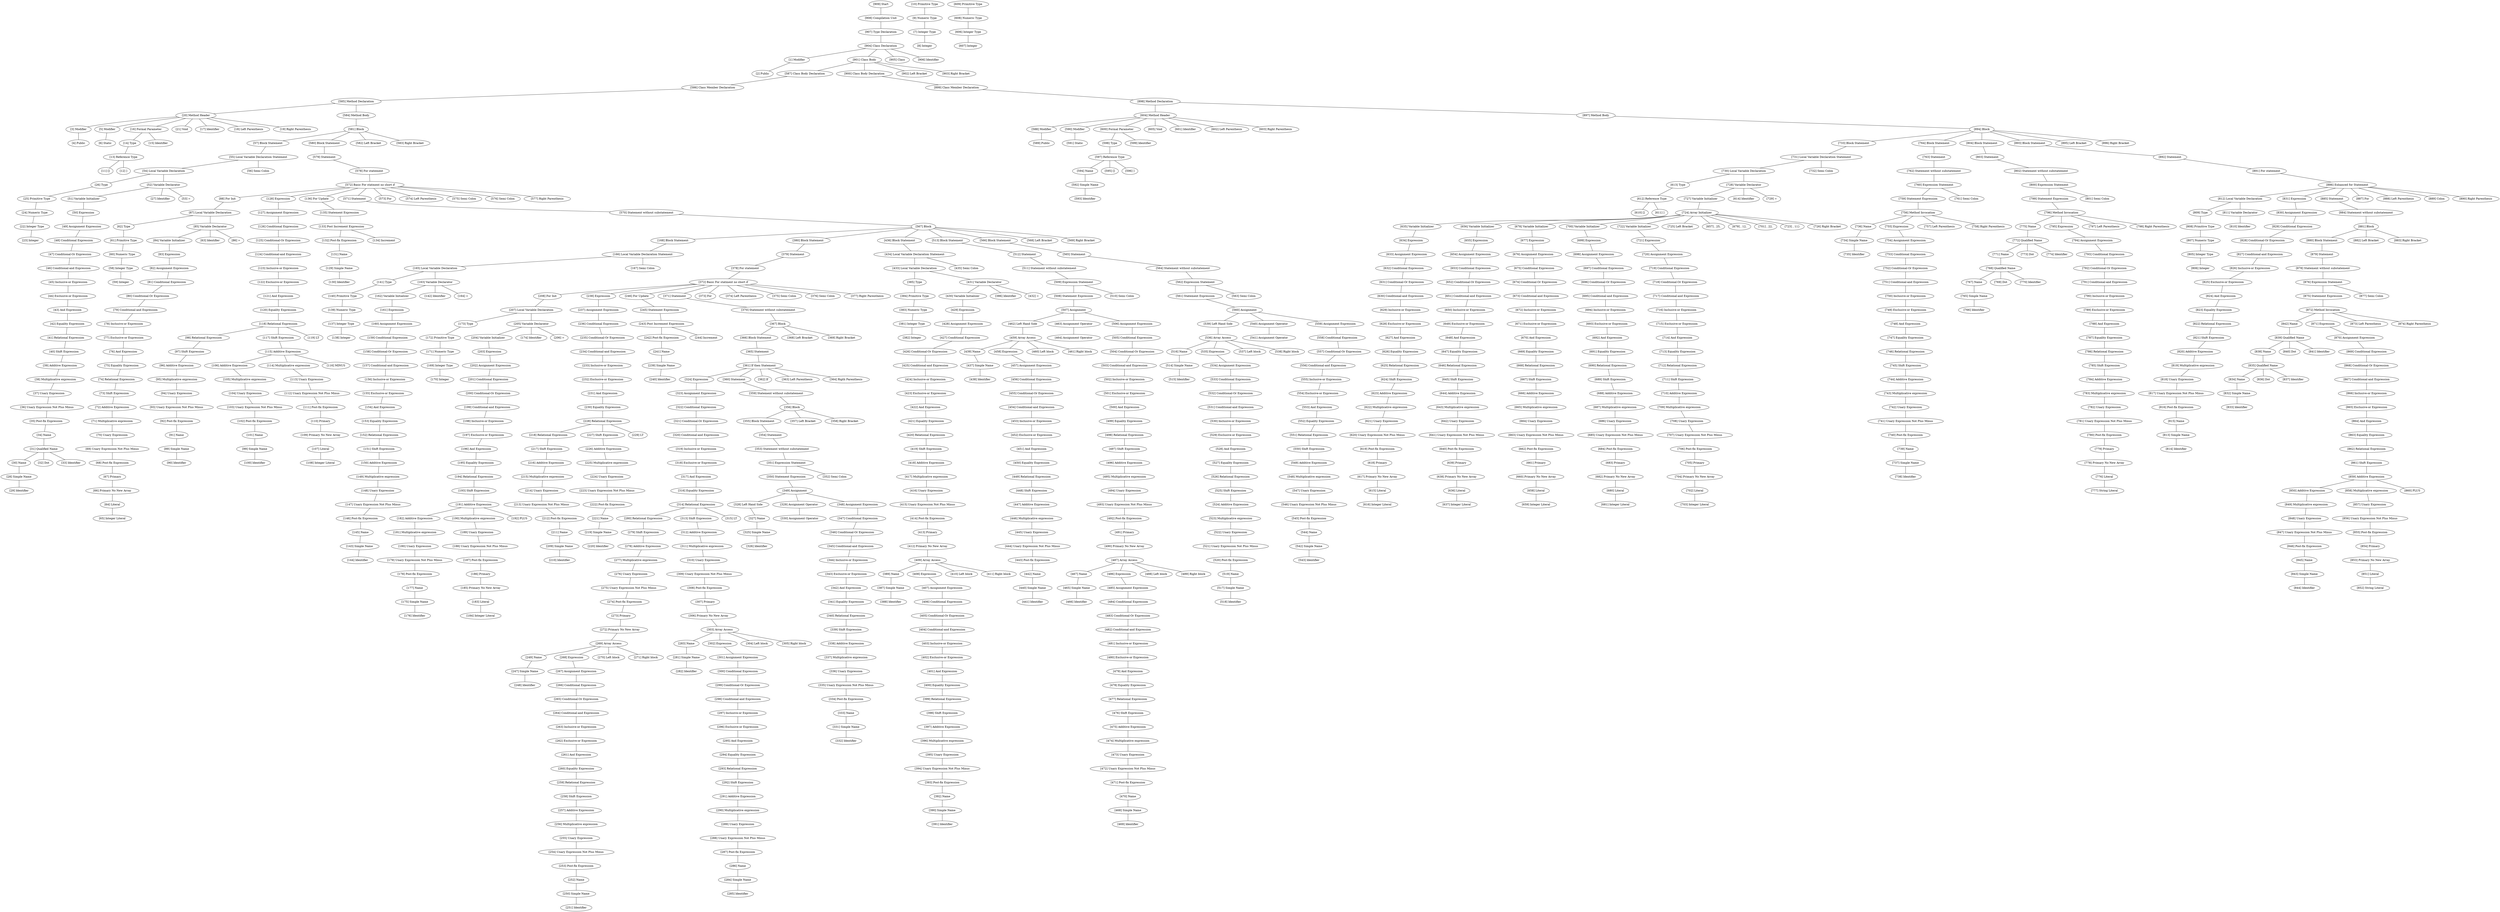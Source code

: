 strict graph{ 
"[1] Modifier"--"[2] Public"
"[3] Modifier"--"[4] Public"
"[5] Modifier"--"[6] Static"
"[7] Integer Type"--"[8] Integer"
"[9] Numeric Type"--"[7] Integer Type"
"[10] Primitive Type"--"[9] Numeric Type"
///...arrayXint...///"[13] Reference Type"--"[10] Primitive Type"
"[13] Reference Type"--"[11] []"
"[13] Reference Type"--"[12] ]"
"[14] Type"--"[13] Reference Type"
"[16] Formal Parameter"--"[14] Type"
"[16] Formal Parameter"--"[15] Identifier"
"[20] Method Header"--"[3] Modifier"
"[20] Method Header"--"[5] Modifier"
"[20] Method Header"--"[21] Void"
"[20] Method Header"--"[17] Identifier"
"[20] Method Header"--"[18] Left Parenthesis"
"[20] Method Header"--"[16] Formal Parameter"
"[20] Method Header"--"[19] Right Parenthesis"
"[22] Integer Type"--"[23] Integer"
"[24] Numeric Type"--"[22] Integer Type"
"[25] Primitive Type"--"[24] Numeric Type"
"[26] Type"--"[25] Primitive Type"
"[28] Simple Name"--"[29] Identifier"
"[30] Name"--"[28] Simple Name"
"[31] Qualified Name"--"[30] Name"
"[31] Qualified Name"--"[32] Dot"
"[31] Qualified Name"--"[33] Identifier"
"[34] Name"--"[31] Qualified Name"
"[35] Post-fix Expression"--"[34] Name"
"[36] Unary Expression Not Plus Minus"--"[35] Post-fix Expression"
"[37] Unary Expression"--"[36] Unary Expression Not Plus Minus"
"[38] Multiplicative expression"--"[37] Unary Expression"
"[39] Additive Expression"--"[38] Multiplicative expression"
"[40] Shift Expression"--"[39] Additive Expression"
"[41] Relational Expression"--"[40] Shift Expression"
"[42] Equality Expression"--"[41] Relational Expression"
"[43] And Expression"--"[42] Equality Expression"
"[44] Exclusive-or Expression"--"[43] And Expression"
"[45] Inclusive-or Expression"--"[44] Exclusive-or Expression"
"[46] Conditional-and Expression"--"[45] Inclusive-or Expression"
"[47] Conditional-Or Expression"--"[46] Conditional-and Expression"
"[48] Conditional Expression"--"[47] Conditional-Or Expression"
"[49] Assignment Expression"--"[48] Conditional Expression"
"[50] Expression"--"[49] Assignment Expression"
"[51] Variable Initializer"--"[50] Expression"
"[52] Variable Declarator"--"[27] Identifier"
"[52] Variable Declarator"--"[53] ="
"[52] Variable Declarator"--"[51] Variable Initializer"
"[54] Local Variable Declaration"--"[26] Type"
"[54] Local Variable Declaration"--"[52] Variable Declarator"
"[55] Local Variable Declaration Statement"--"[54] Local Variable Declaration"
"[55] Local Variable Declaration Statement"--"[56] Semi Colon"
"[57] Block Statement"--"[55] Local Variable Declaration Statement"
"[58] Integer Type"--"[59] Integer"
"[60] Numeric Type"--"[58] Integer Type"
"[61] Primitive Type"--"[60] Numeric Type"
"[62] Type"--"[61] Primitive Type"
"[64] Literal"--"[65] Integer Literal"
"[66] Primary No New Array"--"[64] Literal"
"[67] Primary"--"[66] Primary No New Array"
"[68] Post-fix Expression"--"[67] Primary"
"[69] Unary Expression Not Plus Minus"--"[68] Post-fix Expression"
"[70] Unary Expression"--"[69] Unary Expression Not Plus Minus"
"[71] Multiplicative expression"--"[70] Unary Expression"
"[72] Additive Expression"--"[71] Multiplicative expression"
"[73] Shift Expression"--"[72] Additive Expression"
"[74] Relational Expression"--"[73] Shift Expression"
"[75] Equality Expression"--"[74] Relational Expression"
"[76] And Expression"--"[75] Equality Expression"
"[77] Exclusive-or Expression"--"[76] And Expression"
"[78] Inclusive-or Expression"--"[77] Exclusive-or Expression"
"[79] Conditional-and Expression"--"[78] Inclusive-or Expression"
"[80] Conditional-Or Expression"--"[79] Conditional-and Expression"
"[81] Conditional Expression"--"[80] Conditional-Or Expression"
"[82] Assignment Expression"--"[81] Conditional Expression"
"[83] Expression"--"[82] Assignment Expression"
"[84] Variable Initializer"--"[83] Expression"
"[85] Variable Declarator"--"[63] Identifier"
"[85] Variable Declarator"--"[86] ="
"[85] Variable Declarator"--"[84] Variable Initializer"
"[87] Local Variable Declaration"--"[62] Type"
"[87] Local Variable Declaration"--"[85] Variable Declarator"
"[88] For Init"--"[87] Local Variable Declaration"
"[89] Simple Name"--"[90] Identifier"
"[91] Name"--"[89] Simple Name"
"[92] Post-fix Expression"--"[91] Name"
"[93] Unary Expression Not Plus Minus"--"[92] Post-fix Expression"
"[94] Unary Expression"--"[93] Unary Expression Not Plus Minus"
"[95] Multiplicative expression"--"[94] Unary Expression"
"[96] Additive Expression"--"[95] Multiplicative expression"
"[97] Shift Expression"--"[96] Additive Expression"
"[98] Relational Expression"--"[97] Shift Expression"
"[99] Simple Name"--"[100] Identifier"
"[101] Name"--"[99] Simple Name"
"[102] Post-fix Expression"--"[101] Name"
"[103] Unary Expression Not Plus Minus"--"[102] Post-fix Expression"
"[104] Unary Expression"--"[103] Unary Expression Not Plus Minus"
"[105] Multiplicative expression"--"[104] Unary Expression"
"[106] Additive Expression"--"[105] Multiplicative expression"
"[107] Literal"--"[108] Integer Literal"
"[109] Primary No New Array"--"[107] Literal"
"[110] Primary"--"[109] Primary No New Array"
"[111] Post-fix Expression"--"[110] Primary"
"[112] Unary Expression Not Plus Minus"--"[111] Post-fix Expression"
"[113] Unary Expression"--"[112] Unary Expression Not Plus Minus"
"[114] Multiplicative expression"--"[113] Unary Expression"
"[115] Additive Expression"--"[106] Additive Expression"
"[115] Additive Expression"--"[116] MINUS"
"[115] Additive Expression"--"[114] Multiplicative expression"
"[117] Shift Expression"--"[115] Additive Expression"
"[118] Relational Expression"--"[98] Relational Expression"
"[118] Relational Expression"--"[119] LT"
"[118] Relational Expression"--"[117] Shift Expression"
"[120] Equality Expression"--"[118] Relational Expression"
"[121] And Expression"--"[120] Equality Expression"
"[122] Exclusive-or Expression"--"[121] And Expression"
"[123] Inclusive-or Expression"--"[122] Exclusive-or Expression"
"[124] Conditional-and Expression"--"[123] Inclusive-or Expression"
"[125] Conditional-Or Expression"--"[124] Conditional-and Expression"
"[126] Conditional Expression"--"[125] Conditional-Or Expression"
"[127] Assignment Expression"--"[126] Conditional Expression"
"[128] Expression"--"[127] Assignment Expression"
"[129] Simple Name"--"[130] Identifier"
"[131] Name"--"[129] Simple Name"
"[132] Post-fix Expression"--"[131] Name"
"[133] Post Increment Expression"--"[132] Post-fix Expression"
"[133] Post Increment Expression"--"[134] Increment"
"[135] Statement Expression"--"[133] Post Increment Expression"
"[136] For Update"--"[135] Statement Expression"
"[137] Integer Type"--"[138] Integer"
"[139] Numeric Type"--"[137] Integer Type"
"[140] Primitive Type"--"[139] Numeric Type"
"[141] Type"--"[140] Primitive Type"
"[143] Simple Name"--"[144] Identifier"
"[145] Name"--"[143] Simple Name"
"[146] Post-fix Expression"--"[145] Name"
"[147] Unary Expression Not Plus Minus"--"[146] Post-fix Expression"
"[148] Unary Expression"--"[147] Unary Expression Not Plus Minus"
"[149] Multiplicative expression"--"[148] Unary Expression"
"[150] Additive Expression"--"[149] Multiplicative expression"
"[151] Shift Expression"--"[150] Additive Expression"
"[152] Relational Expression"--"[151] Shift Expression"
"[153] Equality Expression"--"[152] Relational Expression"
"[154] And Expression"--"[153] Equality Expression"
"[155] Exclusive-or Expression"--"[154] And Expression"
"[156] Inclusive-or Expression"--"[155] Exclusive-or Expression"
"[157] Conditional-and Expression"--"[156] Inclusive-or Expression"
"[158] Conditional-Or Expression"--"[157] Conditional-and Expression"
"[159] Conditional Expression"--"[158] Conditional-Or Expression"
"[160] Assignment Expression"--"[159] Conditional Expression"
"[161] Expression"--"[160] Assignment Expression"
"[162] Variable Initializer"--"[161] Expression"
"[163] Variable Declarator"--"[142] Identifier"
"[163] Variable Declarator"--"[164] ="
"[163] Variable Declarator"--"[162] Variable Initializer"
"[165] Local Variable Declaration"--"[141] Type"
"[165] Local Variable Declaration"--"[163] Variable Declarator"
"[166] Local Variable Declaration Statement"--"[165] Local Variable Declaration"
"[166] Local Variable Declaration Statement"--"[167] Semi Colon"
"[168] Block Statement"--"[166] Local Variable Declaration Statement"
"[169] Integer Type"--"[170] Integer"
"[171] Numeric Type"--"[169] Integer Type"
"[172] Primitive Type"--"[171] Numeric Type"
"[173] Type"--"[172] Primitive Type"
"[175] Simple Name"--"[176] Identifier"
"[177] Name"--"[175] Simple Name"
"[178] Post-fix Expression"--"[177] Name"
"[179] Unary Expression Not Plus Minus"--"[178] Post-fix Expression"
"[180] Unary Expression"--"[179] Unary Expression Not Plus Minus"
"[181] Multiplicative expression"--"[180] Unary Expression"
"[182] Additive Expression"--"[181] Multiplicative expression"
"[183] Literal"--"[184] Integer Literal"
"[185] Primary No New Array"--"[183] Literal"
"[186] Primary"--"[185] Primary No New Array"
"[187] Post-fix Expression"--"[186] Primary"
"[188] Unary Expression Not Plus Minus"--"[187] Post-fix Expression"
"[189] Unary Expression"--"[188] Unary Expression Not Plus Minus"
"[190] Multiplicative expression"--"[189] Unary Expression"
"[191] Additive Expression"--"[182] Additive Expression"
"[191] Additive Expression"--"[192] PLUS"
"[191] Additive Expression"--"[190] Multiplicative expression"
"[193] Shift Expression"--"[191] Additive Expression"
"[194] Relational Expression"--"[193] Shift Expression"
"[195] Equality Expression"--"[194] Relational Expression"
"[196] And Expression"--"[195] Equality Expression"
"[197] Exclusive-or Expression"--"[196] And Expression"
"[198] Inclusive-or Expression"--"[197] Exclusive-or Expression"
"[199] Conditional-and Expression"--"[198] Inclusive-or Expression"
"[200] Conditional-Or Expression"--"[199] Conditional-and Expression"
"[201] Conditional Expression"--"[200] Conditional-Or Expression"
"[202] Assignment Expression"--"[201] Conditional Expression"
"[203] Expression"--"[202] Assignment Expression"
"[204] Variable Initializer"--"[203] Expression"
"[205] Variable Declarator"--"[174] Identifier"
"[205] Variable Declarator"--"[206] ="
"[205] Variable Declarator"--"[204] Variable Initializer"
"[207] Local Variable Declaration"--"[173] Type"
"[207] Local Variable Declaration"--"[205] Variable Declarator"
"[208] For Init"--"[207] Local Variable Declaration"
"[209] Simple Name"--"[210] Identifier"
"[211] Name"--"[209] Simple Name"
"[212] Post-fix Expression"--"[211] Name"
"[213] Unary Expression Not Plus Minus"--"[212] Post-fix Expression"
"[214] Unary Expression"--"[213] Unary Expression Not Plus Minus"
"[215] Multiplicative expression"--"[214] Unary Expression"
"[216] Additive Expression"--"[215] Multiplicative expression"
"[217] Shift Expression"--"[216] Additive Expression"
"[218] Relational Expression"--"[217] Shift Expression"
"[219] Simple Name"--"[220] Identifier"
"[221] Name"--"[219] Simple Name"
"[222] Post-fix Expression"--"[221] Name"
"[223] Unary Expression Not Plus Minus"--"[222] Post-fix Expression"
"[224] Unary Expression"--"[223] Unary Expression Not Plus Minus"
"[225] Multiplicative expression"--"[224] Unary Expression"
"[226] Additive Expression"--"[225] Multiplicative expression"
"[227] Shift Expression"--"[226] Additive Expression"
"[228] Relational Expression"--"[218] Relational Expression"
"[228] Relational Expression"--"[229] LT"
"[228] Relational Expression"--"[227] Shift Expression"
"[230] Equality Expression"--"[228] Relational Expression"
"[231] And Expression"--"[230] Equality Expression"
"[232] Exclusive-or Expression"--"[231] And Expression"
"[233] Inclusive-or Expression"--"[232] Exclusive-or Expression"
"[234] Conditional-and Expression"--"[233] Inclusive-or Expression"
"[235] Conditional-Or Expression"--"[234] Conditional-and Expression"
"[236] Conditional Expression"--"[235] Conditional-Or Expression"
"[237] Assignment Expression"--"[236] Conditional Expression"
"[238] Expression"--"[237] Assignment Expression"
"[239] Simple Name"--"[240] Identifier"
"[241] Name"--"[239] Simple Name"
"[242] Post-fix Expression"--"[241] Name"
"[243] Post Increment Expression"--"[242] Post-fix Expression"
"[243] Post Increment Expression"--"[244] Increment"
"[245] Statement Expression"--"[243] Post Increment Expression"
"[246] For Update"--"[245] Statement Expression"
"[247] Simple Name"--"[248] Identifier"
"[249] Name"--"[247] Simple Name"
"[250] Simple Name"--"[251] Identifier"
"[252] Name"--"[250] Simple Name"
"[253] Post-fix Expression"--"[252] Name"
"[254] Unary Expression Not Plus Minus"--"[253] Post-fix Expression"
"[255] Unary Expression"--"[254] Unary Expression Not Plus Minus"
"[256] Multiplicative expression"--"[255] Unary Expression"
"[257] Additive Expression"--"[256] Multiplicative expression"
"[258] Shift Expression"--"[257] Additive Expression"
"[259] Relational Expression"--"[258] Shift Expression"
"[260] Equality Expression"--"[259] Relational Expression"
"[261] And Expression"--"[260] Equality Expression"
"[262] Exclusive-or Expression"--"[261] And Expression"
"[263] Inclusive-or Expression"--"[262] Exclusive-or Expression"
"[264] Conditional-and Expression"--"[263] Inclusive-or Expression"
"[265] Conditional-Or Expression"--"[264] Conditional-and Expression"
"[266] Conditional Expression"--"[265] Conditional-Or Expression"
"[267] Assignment Expression"--"[266] Conditional Expression"
"[268] Expression"--"[267] Assignment Expression"
"[269] Array Access"--"[249] Name"
"[269] Array Access"--"[270] Left block"
"[269] Array Access"--"[268] Expression"
"[269] Array Access"--"[271] Right block"
"[272] Primary No New Array"--"[269] Array Access"
"[273] Primary"--"[272] Primary No New Array"
"[274] Post-fix Expression"--"[273] Primary"
"[275] Unary Expression Not Plus Minus"--"[274] Post-fix Expression"
"[276] Unary Expression"--"[275] Unary Expression Not Plus Minus"
"[277] Multiplicative expression"--"[276] Unary Expression"
"[278] Additive Expression"--"[277] Multiplicative expression"
"[279] Shift Expression"--"[278] Additive Expression"
"[280] Relational Expression"--"[279] Shift Expression"
"[281] Simple Name"--"[282] Identifier"
"[283] Name"--"[281] Simple Name"
"[284] Simple Name"--"[285] Identifier"
"[286] Name"--"[284] Simple Name"
"[287] Post-fix Expression"--"[286] Name"
"[288] Unary Expression Not Plus Minus"--"[287] Post-fix Expression"
"[289] Unary Expression"--"[288] Unary Expression Not Plus Minus"
"[290] Multiplicative expression"--"[289] Unary Expression"
"[291] Additive Expression"--"[290] Multiplicative expression"
"[292] Shift Expression"--"[291] Additive Expression"
"[293] Relational Expression"--"[292] Shift Expression"
"[294] Equality Expression"--"[293] Relational Expression"
"[295] And Expression"--"[294] Equality Expression"
"[296] Exclusive-or Expression"--"[295] And Expression"
"[297] Inclusive-or Expression"--"[296] Exclusive-or Expression"
"[298] Conditional-and Expression"--"[297] Inclusive-or Expression"
"[299] Conditional-Or Expression"--"[298] Conditional-and Expression"
"[300] Conditional Expression"--"[299] Conditional-Or Expression"
"[301] Assignment Expression"--"[300] Conditional Expression"
"[302] Expression"--"[301] Assignment Expression"
"[303] Array Access"--"[283] Name"
"[303] Array Access"--"[304] Left block"
"[303] Array Access"--"[302] Expression"
"[303] Array Access"--"[305] Right block"
"[306] Primary No New Array"--"[303] Array Access"
"[307] Primary"--"[306] Primary No New Array"
"[308] Post-fix Expression"--"[307] Primary"
"[309] Unary Expression Not Plus Minus"--"[308] Post-fix Expression"
"[310] Unary Expression"--"[309] Unary Expression Not Plus Minus"
"[311] Multiplicative expression"--"[310] Unary Expression"
"[312] Additive Expression"--"[311] Multiplicative expression"
"[313] Shift Expression"--"[312] Additive Expression"
"[314] Relational Expression"--"[280] Relational Expression"
"[314] Relational Expression"--"[315] LT"
"[314] Relational Expression"--"[313] Shift Expression"
"[316] Equality Expression"--"[314] Relational Expression"
"[317] And Expression"--"[316] Equality Expression"
"[318] Exclusive-or Expression"--"[317] And Expression"
"[319] Inclusive-or Expression"--"[318] Exclusive-or Expression"
"[320] Conditional-and Expression"--"[319] Inclusive-or Expression"
"[321] Conditional-Or Expression"--"[320] Conditional-and Expression"
"[322] Conditional Expression"--"[321] Conditional-Or Expression"
"[323] Assignment Expression"--"[322] Conditional Expression"
"[324] Expression"--"[323] Assignment Expression"
"[325] Simple Name"--"[326] Identifier"
"[327] Name"--"[325] Simple Name"
"[328] Left Hand Side"--"[327] Name"
"[329] Assignment Operator"--"[330] Assignment Operator"
"[331] Simple Name"--"[332] Identifier"
"[333] Name"--"[331] Simple Name"
"[334] Post-fix Expression"--"[333] Name"
"[335] Unary Expression Not Plus Minus"--"[334] Post-fix Expression"
"[336] Unary Expression"--"[335] Unary Expression Not Plus Minus"
"[337] Multiplicative expression"--"[336] Unary Expression"
"[338] Additive Expression"--"[337] Multiplicative expression"
"[339] Shift Expression"--"[338] Additive Expression"
"[340] Relational Expression"--"[339] Shift Expression"
"[341] Equality Expression"--"[340] Relational Expression"
"[342] And Expression"--"[341] Equality Expression"
"[343] Exclusive-or Expression"--"[342] And Expression"
"[344] Inclusive-or Expression"--"[343] Exclusive-or Expression"
"[345] Conditional-and Expression"--"[344] Inclusive-or Expression"
"[346] Conditional-Or Expression"--"[345] Conditional-and Expression"
"[347] Conditional Expression"--"[346] Conditional-Or Expression"
"[348] Assignment Expression"--"[347] Conditional Expression"
"[349] Assignment"--"[328] Left Hand Side"
"[349] Assignment"--"[329] Assignment Operator"
"[349] Assignment"--"[348] Assignment Expression"
"[350] Statement Expression"--"[349] Assignment"
"[351] Expression Statement"--"[350] Statement Expression"
"[351] Expression Statement"--"[352] Semi Colon"
"[353] Statement without substatement"--"[351] Expression Statement"
"[354] Statement"--"[353] Statement without substatement"
"[355] Block Statement"--"[354] Statement"
"[356] Block"--"[357] Left Bracket"
"[356] Block"--"[355] Block Statement"
"[356] Block"--"[358] Right Bracket"
"[359] Statement without substatement"--"[356] Block"
"[360] Statement"--"[359] Statement without substatement"
"[361] If then Statement"--"[362] If"
"[361] If then Statement"--"[363] Left Parenthesis"
"[361] If then Statement"--"[324] Expression"
"[361] If then Statement"--"[364] Rigth Parenthesis"
"[361] If then Statement"--"[360] Statement"
"[365] Statement"--"[361] If then Statement"
"[366] Block Statement"--"[365] Statement"
"[367] Block"--"[368] Left Bracket"
"[367] Block"--"[366] Block Statement"
"[367] Block"--"[369] Right Bracket"
"[370] Statement without substatement"--"[367] Block"
"[371] Statement"--"[370] Statement without substatement"
"[372] Basic For statment no short if"--"[373] For"
"[372] Basic For statment no short if"--"[374] Left Parenthesis"
"[372] Basic For statment no short if"--"[208] For Init"
"[372] Basic For statment no short if"--"[375] Semi Colon"
"[372] Basic For statment no short if"--"[238] Expression"
"[372] Basic For statment no short if"--"[376] Semi Colon"
"[372] Basic For statment no short if"--"[246] For Update"
"[372] Basic For statment no short if"--"[377] Right Parenthesis"
"[372] Basic For statment no short if"--"[371] Statement"
"[378] For statement"--"[372] Basic For statment no short if"
"[379] Statement"--"[378] For statement"
"[380] Block Statement"--"[379] Statement"
"[381] Integer Type"--"[382] Integer"
"[383] Numeric Type"--"[381] Integer Type"
"[384] Primitive Type"--"[383] Numeric Type"
"[385] Type"--"[384] Primitive Type"
"[387] Simple Name"--"[388] Identifier"
"[389] Name"--"[387] Simple Name"
"[390] Simple Name"--"[391] Identifier"
"[392] Name"--"[390] Simple Name"
"[393] Post-fix Expression"--"[392] Name"
"[394] Unary Expression Not Plus Minus"--"[393] Post-fix Expression"
"[395] Unary Expression"--"[394] Unary Expression Not Plus Minus"
"[396] Multiplicative expression"--"[395] Unary Expression"
"[397] Additive Expression"--"[396] Multiplicative expression"
"[398] Shift Expression"--"[397] Additive Expression"
"[399] Relational Expression"--"[398] Shift Expression"
"[400] Equality Expression"--"[399] Relational Expression"
"[401] And Expression"--"[400] Equality Expression"
"[402] Exclusive-or Expression"--"[401] And Expression"
"[403] Inclusive-or Expression"--"[402] Exclusive-or Expression"
"[404] Conditional-and Expression"--"[403] Inclusive-or Expression"
"[405] Conditional-Or Expression"--"[404] Conditional-and Expression"
"[406] Conditional Expression"--"[405] Conditional-Or Expression"
"[407] Assignment Expression"--"[406] Conditional Expression"
"[408] Expression"--"[407] Assignment Expression"
"[409] Array Access"--"[389] Name"
"[409] Array Access"--"[410] Left block"
"[409] Array Access"--"[408] Expression"
"[409] Array Access"--"[411] Right block"
"[412] Primary No New Array"--"[409] Array Access"
"[413] Primary"--"[412] Primary No New Array"
"[414] Post-fix Expression"--"[413] Primary"
"[415] Unary Expression Not Plus Minus"--"[414] Post-fix Expression"
"[416] Unary Expression"--"[415] Unary Expression Not Plus Minus"
"[417] Multiplicative expression"--"[416] Unary Expression"
"[418] Additive Expression"--"[417] Multiplicative expression"
"[419] Shift Expression"--"[418] Additive Expression"
"[420] Relational Expression"--"[419] Shift Expression"
"[421] Equality Expression"--"[420] Relational Expression"
"[422] And Expression"--"[421] Equality Expression"
"[423] Exclusive-or Expression"--"[422] And Expression"
"[424] Inclusive-or Expression"--"[423] Exclusive-or Expression"
"[425] Conditional-and Expression"--"[424] Inclusive-or Expression"
"[426] Conditional-Or Expression"--"[425] Conditional-and Expression"
"[427] Conditional Expression"--"[426] Conditional-Or Expression"
"[428] Assignment Expression"--"[427] Conditional Expression"
"[429] Expression"--"[428] Assignment Expression"
"[430] Variable Initializer"--"[429] Expression"
"[431] Variable Declarator"--"[386] Identifier"
"[431] Variable Declarator"--"[432] ="
"[431] Variable Declarator"--"[430] Variable Initializer"
"[433] Local Variable Declaration"--"[385] Type"
"[433] Local Variable Declaration"--"[431] Variable Declarator"
"[434] Local Variable Declaration Statement"--"[433] Local Variable Declaration"
"[434] Local Variable Declaration Statement"--"[435] Semi Colon"
"[436] Block Statement"--"[434] Local Variable Declaration Statement"
"[437] Simple Name"--"[438] Identifier"
"[439] Name"--"[437] Simple Name"
"[440] Simple Name"--"[441] Identifier"
"[442] Name"--"[440] Simple Name"
"[443] Post-fix Expression"--"[442] Name"
"[444] Unary Expression Not Plus Minus"--"[443] Post-fix Expression"
"[445] Unary Expression"--"[444] Unary Expression Not Plus Minus"
"[446] Multiplicative expression"--"[445] Unary Expression"
"[447] Additive Expression"--"[446] Multiplicative expression"
"[448] Shift Expression"--"[447] Additive Expression"
"[449] Relational Expression"--"[448] Shift Expression"
"[450] Equality Expression"--"[449] Relational Expression"
"[451] And Expression"--"[450] Equality Expression"
"[452] Exclusive-or Expression"--"[451] And Expression"
"[453] Inclusive-or Expression"--"[452] Exclusive-or Expression"
"[454] Conditional-and Expression"--"[453] Inclusive-or Expression"
"[455] Conditional-Or Expression"--"[454] Conditional-and Expression"
"[456] Conditional Expression"--"[455] Conditional-Or Expression"
"[457] Assignment Expression"--"[456] Conditional Expression"
"[458] Expression"--"[457] Assignment Expression"
"[459] Array Access"--"[439] Name"
"[459] Array Access"--"[460] Left block"
"[459] Array Access"--"[458] Expression"
"[459] Array Access"--"[461] Right block"
"[462] Left Hand Side"--"[459] Array Access"
"[463] Assignment Operator"--"[464] Assignment Operator"
"[465] Simple Name"--"[466] Identifier"
"[467] Name"--"[465] Simple Name"
"[468] Simple Name"--"[469] Identifier"
"[470] Name"--"[468] Simple Name"
"[471] Post-fix Expression"--"[470] Name"
"[472] Unary Expression Not Plus Minus"--"[471] Post-fix Expression"
"[473] Unary Expression"--"[472] Unary Expression Not Plus Minus"
"[474] Multiplicative expression"--"[473] Unary Expression"
"[475] Additive Expression"--"[474] Multiplicative expression"
"[476] Shift Expression"--"[475] Additive Expression"
"[477] Relational Expression"--"[476] Shift Expression"
"[478] Equality Expression"--"[477] Relational Expression"
"[479] And Expression"--"[478] Equality Expression"
"[480] Exclusive-or Expression"--"[479] And Expression"
"[481] Inclusive-or Expression"--"[480] Exclusive-or Expression"
"[482] Conditional-and Expression"--"[481] Inclusive-or Expression"
"[483] Conditional-Or Expression"--"[482] Conditional-and Expression"
"[484] Conditional Expression"--"[483] Conditional-Or Expression"
"[485] Assignment Expression"--"[484] Conditional Expression"
"[486] Expression"--"[485] Assignment Expression"
"[487] Array Access"--"[467] Name"
"[487] Array Access"--"[488] Left block"
"[487] Array Access"--"[486] Expression"
"[487] Array Access"--"[489] Right block"
"[490] Primary No New Array"--"[487] Array Access"
"[491] Primary"--"[490] Primary No New Array"
"[492] Post-fix Expression"--"[491] Primary"
"[493] Unary Expression Not Plus Minus"--"[492] Post-fix Expression"
"[494] Unary Expression"--"[493] Unary Expression Not Plus Minus"
"[495] Multiplicative expression"--"[494] Unary Expression"
"[496] Additive Expression"--"[495] Multiplicative expression"
"[497] Shift Expression"--"[496] Additive Expression"
"[498] Relational Expression"--"[497] Shift Expression"
"[499] Equality Expression"--"[498] Relational Expression"
"[500] And Expression"--"[499] Equality Expression"
"[501] Exclusive-or Expression"--"[500] And Expression"
"[502] Inclusive-or Expression"--"[501] Exclusive-or Expression"
"[503] Conditional-and Expression"--"[502] Inclusive-or Expression"
"[504] Conditional-Or Expression"--"[503] Conditional-and Expression"
"[505] Conditional Expression"--"[504] Conditional-Or Expression"
"[506] Assignment Expression"--"[505] Conditional Expression"
"[507] Assignment"--"[462] Left Hand Side"
"[507] Assignment"--"[463] Assignment Operator"
"[507] Assignment"--"[506] Assignment Expression"
"[508] Statement Expression"--"[507] Assignment"
"[509] Expression Statement"--"[508] Statement Expression"
"[509] Expression Statement"--"[510] Semi Colon"
"[511] Statement without substatement"--"[509] Expression Statement"
"[512] Statement"--"[511] Statement without substatement"
"[513] Block Statement"--"[512] Statement"
"[514] Simple Name"--"[515] Identifier"
"[516] Name"--"[514] Simple Name"
"[517] Simple Name"--"[518] Identifier"
"[519] Name"--"[517] Simple Name"
"[520] Post-fix Expression"--"[519] Name"
"[521] Unary Expression Not Plus Minus"--"[520] Post-fix Expression"
"[522] Unary Expression"--"[521] Unary Expression Not Plus Minus"
"[523] Multiplicative expression"--"[522] Unary Expression"
"[524] Additive Expression"--"[523] Multiplicative expression"
"[525] Shift Expression"--"[524] Additive Expression"
"[526] Relational Expression"--"[525] Shift Expression"
"[527] Equality Expression"--"[526] Relational Expression"
"[528] And Expression"--"[527] Equality Expression"
"[529] Exclusive-or Expression"--"[528] And Expression"
"[530] Inclusive-or Expression"--"[529] Exclusive-or Expression"
"[531] Conditional-and Expression"--"[530] Inclusive-or Expression"
"[532] Conditional-Or Expression"--"[531] Conditional-and Expression"
"[533] Conditional Expression"--"[532] Conditional-Or Expression"
"[534] Assignment Expression"--"[533] Conditional Expression"
"[535] Expression"--"[534] Assignment Expression"
"[536] Array Access"--"[516] Name"
"[536] Array Access"--"[537] Left block"
"[536] Array Access"--"[535] Expression"
"[536] Array Access"--"[538] Right block"
"[539] Left Hand Side"--"[536] Array Access"
"[540] Assignment Operator"--"[541] Assignment Operator"
"[542] Simple Name"--"[543] Identifier"
"[544] Name"--"[542] Simple Name"
"[545] Post-fix Expression"--"[544] Name"
"[546] Unary Expression Not Plus Minus"--"[545] Post-fix Expression"
"[547] Unary Expression"--"[546] Unary Expression Not Plus Minus"
"[548] Multiplicative expression"--"[547] Unary Expression"
"[549] Additive Expression"--"[548] Multiplicative expression"
"[550] Shift Expression"--"[549] Additive Expression"
"[551] Relational Expression"--"[550] Shift Expression"
"[552] Equality Expression"--"[551] Relational Expression"
"[553] And Expression"--"[552] Equality Expression"
"[554] Exclusive-or Expression"--"[553] And Expression"
"[555] Inclusive-or Expression"--"[554] Exclusive-or Expression"
"[556] Conditional-and Expression"--"[555] Inclusive-or Expression"
"[557] Conditional-Or Expression"--"[556] Conditional-and Expression"
"[558] Conditional Expression"--"[557] Conditional-Or Expression"
"[559] Assignment Expression"--"[558] Conditional Expression"
"[560] Assignment"--"[539] Left Hand Side"
"[560] Assignment"--"[540] Assignment Operator"
"[560] Assignment"--"[559] Assignment Expression"
"[561] Statement Expression"--"[560] Assignment"
"[562] Expression Statement"--"[561] Statement Expression"
"[562] Expression Statement"--"[563] Semi Colon"
"[564] Statement without substatement"--"[562] Expression Statement"
"[565] Statement"--"[564] Statement without substatement"
"[566] Block Statement"--"[565] Statement"
"[567] Block"--"[568] Left Bracket"
"[567] Block"--"[168] Block Statement"
"[567] Block"--"[380] Block Statement"
"[567] Block"--"[436] Block Statement"
"[567] Block"--"[513] Block Statement"
"[567] Block"--"[566] Block Statement"
"[567] Block"--"[569] Right Bracket"
"[570] Statement without substatement"--"[567] Block"
"[571] Statement"--"[570] Statement without substatement"
"[572] Basic For statment no short if"--"[573] For"
"[572] Basic For statment no short if"--"[574] Left Parenthesis"
"[572] Basic For statment no short if"--"[88] For Init"
"[572] Basic For statment no short if"--"[575] Semi Colon"
"[572] Basic For statment no short if"--"[128] Expression"
"[572] Basic For statment no short if"--"[576] Semi Colon"
"[572] Basic For statment no short if"--"[136] For Update"
"[572] Basic For statment no short if"--"[577] Right Parenthesis"
"[572] Basic For statment no short if"--"[571] Statement"
"[578] For statement"--"[572] Basic For statment no short if"
"[579] Statement"--"[578] For statement"
"[580] Block Statement"--"[579] Statement"
"[581] Block"--"[582] Left Bracket"
"[581] Block"--"[57] Block Statement"
"[581] Block"--"[580] Block Statement"
"[581] Block"--"[583] Right Bracket"
"[584] Method Body"--"[581] Block"
"[585] Method Declaration"--"[20] Method Header"
"[585] Method Declaration"--"[584] Method Body"
"[586] Class Member Declaration"--"[585] Method Declaration"
"[587] Class Body Declaration"--"[586] Class Member Declaration"
"[588] Modifier"--"[589] Public"
"[590] Modifier"--"[591] Static"
"[592] Simple Name"--"[593] Identifier"
"[594] Name"--"[592] Simple Name"
///...arrayXint...///"[597] Reference Type"--"[594] Name"
"[597] Reference Type"--"[594] Name"
"[597] Reference Type"--"[595] []"
"[597] Reference Type"--"[596] ]"
"[598] Type"--"[597] Reference Type"
"[600] Formal Parameter"--"[598] Type"
"[600] Formal Parameter"--"[599] Identifier"
"[604] Method Header"--"[588] Modifier"
"[604] Method Header"--"[590] Modifier"
"[604] Method Header"--"[605] Void"
"[604] Method Header"--"[601] Identifier"
"[604] Method Header"--"[602] Left Parenthesis"
"[604] Method Header"--"[600] Formal Parameter"
"[604] Method Header"--"[603] Right Parenthesis"
"[606] Integer Type"--"[607] Integer"
"[608] Numeric Type"--"[606] Integer Type"
"[609] Primitive Type"--"[608] Numeric Type"
///...arrayXint...///"[612] Reference Type"--"[609] Primitive Type"
"[612] Reference Type"--"[610] []"
"[612] Reference Type"--"[611] ]"
"[613] Type"--"[612] Reference Type"
"[615] Literal"--"[616] Integer Literal"
"[617] Primary No New Array"--"[615] Literal"
"[618] Primary"--"[617] Primary No New Array"
"[619] Post-fix Expression"--"[618] Primary"
"[620] Unary Expression Not Plus Minus"--"[619] Post-fix Expression"
"[621] Unary Expression"--"[620] Unary Expression Not Plus Minus"
"[622] Multiplicative expression"--"[621] Unary Expression"
"[623] Additive Expression"--"[622] Multiplicative expression"
"[624] Shift Expression"--"[623] Additive Expression"
"[625] Relational Expression"--"[624] Shift Expression"
"[626] Equality Expression"--"[625] Relational Expression"
"[627] And Expression"--"[626] Equality Expression"
"[628] Exclusive-or Expression"--"[627] And Expression"
"[629] Inclusive-or Expression"--"[628] Exclusive-or Expression"
"[630] Conditional-and Expression"--"[629] Inclusive-or Expression"
"[631] Conditional-Or Expression"--"[630] Conditional-and Expression"
"[632] Conditional Expression"--"[631] Conditional-Or Expression"
"[633] Assignment Expression"--"[632] Conditional Expression"
"[634] Expression"--"[633] Assignment Expression"
"[635] Variable Initializer"--"[634] Expression"
"[636] Literal"--"[637] Integer Literal"
"[638] Primary No New Array"--"[636] Literal"
"[639] Primary"--"[638] Primary No New Array"
"[640] Post-fix Expression"--"[639] Primary"
"[641] Unary Expression Not Plus Minus"--"[640] Post-fix Expression"
"[642] Unary Expression"--"[641] Unary Expression Not Plus Minus"
"[643] Multiplicative expression"--"[642] Unary Expression"
"[644] Additive Expression"--"[643] Multiplicative expression"
"[645] Shift Expression"--"[644] Additive Expression"
"[646] Relational Expression"--"[645] Shift Expression"
"[647] Equality Expression"--"[646] Relational Expression"
"[648] And Expression"--"[647] Equality Expression"
"[649] Exclusive-or Expression"--"[648] And Expression"
"[650] Inclusive-or Expression"--"[649] Exclusive-or Expression"
"[651] Conditional-and Expression"--"[650] Inclusive-or Expression"
"[652] Conditional-Or Expression"--"[651] Conditional-and Expression"
"[653] Conditional Expression"--"[652] Conditional-Or Expression"
"[654] Assignment Expression"--"[653] Conditional Expression"
"[655] Expression"--"[654] Assignment Expression"
"[656] Variable Initializer"--"[655] Expression"
"[658] Literal"--"[659] Integer Literal"
"[660] Primary No New Array"--"[658] Literal"
"[661] Primary"--"[660] Primary No New Array"
"[662] Post-fix Expression"--"[661] Primary"
"[663] Unary Expression Not Plus Minus"--"[662] Post-fix Expression"
"[664] Unary Expression"--"[663] Unary Expression Not Plus Minus"
"[665] Multiplicative expression"--"[664] Unary Expression"
"[666] Additive Expression"--"[665] Multiplicative expression"
"[667] Shift Expression"--"[666] Additive Expression"
"[668] Relational Expression"--"[667] Shift Expression"
"[669] Equality Expression"--"[668] Relational Expression"
"[670] And Expression"--"[669] Equality Expression"
"[671] Exclusive-or Expression"--"[670] And Expression"
"[672] Inclusive-or Expression"--"[671] Exclusive-or Expression"
"[673] Conditional-and Expression"--"[672] Inclusive-or Expression"
"[674] Conditional-Or Expression"--"[673] Conditional-and Expression"
"[675] Conditional Expression"--"[674] Conditional-Or Expression"
"[676] Assignment Expression"--"[675] Conditional Expression"
"[677] Expression"--"[676] Assignment Expression"
"[678] Variable Initializer"--"[677] Expression"
"[680] Literal"--"[681] Integer Literal"
"[682] Primary No New Array"--"[680] Literal"
"[683] Primary"--"[682] Primary No New Array"
"[684] Post-fix Expression"--"[683] Primary"
"[685] Unary Expression Not Plus Minus"--"[684] Post-fix Expression"
"[686] Unary Expression"--"[685] Unary Expression Not Plus Minus"
"[687] Multiplicative expression"--"[686] Unary Expression"
"[688] Additive Expression"--"[687] Multiplicative expression"
"[689] Shift Expression"--"[688] Additive Expression"
"[690] Relational Expression"--"[689] Shift Expression"
"[691] Equality Expression"--"[690] Relational Expression"
"[692] And Expression"--"[691] Equality Expression"
"[693] Exclusive-or Expression"--"[692] And Expression"
"[694] Inclusive-or Expression"--"[693] Exclusive-or Expression"
"[695] Conditional-and Expression"--"[694] Inclusive-or Expression"
"[696] Conditional-Or Expression"--"[695] Conditional-and Expression"
"[697] Conditional Expression"--"[696] Conditional-Or Expression"
"[698] Assignment Expression"--"[697] Conditional Expression"
"[699] Expression"--"[698] Assignment Expression"
"[700] Variable Initializer"--"[699] Expression"
"[702] Literal"--"[703] Integer Literal"
"[704] Primary No New Array"--"[702] Literal"
"[705] Primary"--"[704] Primary No New Array"
"[706] Post-fix Expression"--"[705] Primary"
"[707] Unary Expression Not Plus Minus"--"[706] Post-fix Expression"
"[708] Unary Expression"--"[707] Unary Expression Not Plus Minus"
"[709] Multiplicative expression"--"[708] Unary Expression"
"[710] Additive Expression"--"[709] Multiplicative expression"
"[711] Shift Expression"--"[710] Additive Expression"
"[712] Relational Expression"--"[711] Shift Expression"
"[713] Equality Expression"--"[712] Relational Expression"
"[714] And Expression"--"[713] Equality Expression"
"[715] Exclusive-or Expression"--"[714] And Expression"
"[716] Inclusive-or Expression"--"[715] Exclusive-or Expression"
"[717] Conditional-and Expression"--"[716] Inclusive-or Expression"
"[718] Conditional-Or Expression"--"[717] Conditional-and Expression"
"[719] Conditional Expression"--"[718] Conditional-Or Expression"
"[720] Assignment Expression"--"[719] Conditional Expression"
"[721] Expression"--"[720] Assignment Expression"
"[722] Variable Initializer"--"[721] Expression"
"[724] Array Initializer"--"[725] Left Bracket"
"[724] Array Initializer"--"[635] Variable Initializer"
"[724] Array Initializer"--"[657] , 25,"
"[724] Array Initializer"--"[656] Variable Initializer"
"[724] Array Initializer"--"[679] , 12,"
"[724] Array Initializer"--"[678] Variable Initializer"
"[724] Array Initializer"--"[701] , 22,"
"[724] Array Initializer"--"[700] Variable Initializer"
"[724] Array Initializer"--"[723] , 11}"
"[724] Array Initializer"--"[722] Variable Initializer"
"[724] Array Initializer"--"[726] Right Bracket"
"[727] Variable Initializer"--"[724] Array Initializer"
"[728] Variable Declarator"--"[614] Identifier"
"[728] Variable Declarator"--"[729] ="
"[728] Variable Declarator"--"[727] Variable Initializer"
"[730] Local Variable Declaration"--"[613] Type"
"[730] Local Variable Declaration"--"[728] Variable Declarator"
"[731] Local Variable Declaration Statement"--"[730] Local Variable Declaration"
"[731] Local Variable Declaration Statement"--"[732] Semi Colon"
"[733] Block Statement"--"[731] Local Variable Declaration Statement"
"[734] Simple Name"--"[735] Identifier"
"[736] Name"--"[734] Simple Name"
"[737] Simple Name"--"[738] Identifier"
"[739] Name"--"[737] Simple Name"
"[740] Post-fix Expression"--"[739] Name"
"[741] Unary Expression Not Plus Minus"--"[740] Post-fix Expression"
"[742] Unary Expression"--"[741] Unary Expression Not Plus Minus"
"[743] Multiplicative expression"--"[742] Unary Expression"
"[744] Additive Expression"--"[743] Multiplicative expression"
"[745] Shift Expression"--"[744] Additive Expression"
"[746] Relational Expression"--"[745] Shift Expression"
"[747] Equality Expression"--"[746] Relational Expression"
"[748] And Expression"--"[747] Equality Expression"
"[749] Exclusive-or Expression"--"[748] And Expression"
"[750] Inclusive-or Expression"--"[749] Exclusive-or Expression"
"[751] Conditional-and Expression"--"[750] Inclusive-or Expression"
"[752] Conditional-Or Expression"--"[751] Conditional-and Expression"
"[753] Conditional Expression"--"[752] Conditional-Or Expression"
"[754] Assignment Expression"--"[753] Conditional Expression"
"[755] Expression"--"[754] Assignment Expression"
"[756] Method Invocation"--"[736] Name"
"[756] Method Invocation"--"[757] Left Parenthesis"
"[756] Method Invocation"--"[755] Expression"
"[756] Method Invocation"--"[758] Right Parenthesis"
"[759] Statement Expression"--"[756] Method Invocation"
"[760] Expression Statement"--"[759] Statement Expression"
"[760] Expression Statement"--"[761] Semi Colon"
"[762] Statement without substatement"--"[760] Expression Statement"
"[763] Statement"--"[762] Statement without substatement"
"[764] Block Statement"--"[763] Statement"
"[765] Simple Name"--"[766] Identifier"
"[767] Name"--"[765] Simple Name"
"[768] Qualified Name"--"[767] Name"
"[768] Qualified Name"--"[769] Dot"
"[768] Qualified Name"--"[770] Identifier"
"[771] Name"--"[768] Qualified Name"
"[772] Qualified Name"--"[771] Name"
"[772] Qualified Name"--"[773] Dot"
"[772] Qualified Name"--"[774] Identifier"
"[775] Name"--"[772] Qualified Name"
"[776] Literal"--"[777] String Literal"
"[778] Primary No New Array"--"[776] Literal"
"[779] Primary"--"[778] Primary No New Array"
"[780] Post-fix Expression"--"[779] Primary"
"[781] Unary Expression Not Plus Minus"--"[780] Post-fix Expression"
"[782] Unary Expression"--"[781] Unary Expression Not Plus Minus"
"[783] Multiplicative expression"--"[782] Unary Expression"
"[784] Additive Expression"--"[783] Multiplicative expression"
"[785] Shift Expression"--"[784] Additive Expression"
"[786] Relational Expression"--"[785] Shift Expression"
"[787] Equality Expression"--"[786] Relational Expression"
"[788] And Expression"--"[787] Equality Expression"
"[789] Exclusive-or Expression"--"[788] And Expression"
"[790] Inclusive-or Expression"--"[789] Exclusive-or Expression"
"[791] Conditional-and Expression"--"[790] Inclusive-or Expression"
"[792] Conditional-Or Expression"--"[791] Conditional-and Expression"
"[793] Conditional Expression"--"[792] Conditional-Or Expression"
"[794] Assignment Expression"--"[793] Conditional Expression"
"[795] Expression"--"[794] Assignment Expression"
"[796] Method Invocation"--"[775] Name"
"[796] Method Invocation"--"[797] Left Parenthesis"
"[796] Method Invocation"--"[795] Expression"
"[796] Method Invocation"--"[798] Right Parenthesis"
"[799] Statement Expression"--"[796] Method Invocation"
"[800] Expression Statement"--"[799] Statement Expression"
"[800] Expression Statement"--"[801] Semi Colon"
"[802] Statement without substatement"--"[800] Expression Statement"
"[803] Statement"--"[802] Statement without substatement"
"[804] Block Statement"--"[803] Statement"
"[805] Integer Type"--"[806] Integer"
"[807] Numeric Type"--"[805] Integer Type"
"[808] Primitive Type"--"[807] Numeric Type"
"[809] Type"--"[808] Primitive Type"
"[811] Variable Declarator"--"[810] Identifier"
"[812] Local Variable Declaration"--"[809] Type"
"[812] Local Variable Declaration"--"[811] Variable Declarator"
"[813] Simple Name"--"[814] Identifier"
"[815] Name"--"[813] Simple Name"
"[816] Post-fix Expression"--"[815] Name"
"[817] Unary Expression Not Plus Minus"--"[816] Post-fix Expression"
"[818] Unary Expression"--"[817] Unary Expression Not Plus Minus"
"[819] Multiplicative expression"--"[818] Unary Expression"
"[820] Additive Expression"--"[819] Multiplicative expression"
"[821] Shift Expression"--"[820] Additive Expression"
"[822] Relational Expression"--"[821] Shift Expression"
"[823] Equality Expression"--"[822] Relational Expression"
"[824] And Expression"--"[823] Equality Expression"
"[825] Exclusive-or Expression"--"[824] And Expression"
"[826] Inclusive-or Expression"--"[825] Exclusive-or Expression"
"[827] Conditional-and Expression"--"[826] Inclusive-or Expression"
"[828] Conditional-Or Expression"--"[827] Conditional-and Expression"
"[829] Conditional Expression"--"[828] Conditional-Or Expression"
"[830] Assignment Expression"--"[829] Conditional Expression"
"[831] Expression"--"[830] Assignment Expression"
"[832] Simple Name"--"[833] Identifier"
"[834] Name"--"[832] Simple Name"
"[835] Qualified Name"--"[834] Name"
"[835] Qualified Name"--"[836] Dot"
"[835] Qualified Name"--"[837] Identifier"
"[838] Name"--"[835] Qualified Name"
"[839] Qualified Name"--"[838] Name"
"[839] Qualified Name"--"[840] Dot"
"[839] Qualified Name"--"[841] Identifier"
"[842] Name"--"[839] Qualified Name"
"[843] Simple Name"--"[844] Identifier"
"[845] Name"--"[843] Simple Name"
"[846] Post-fix Expression"--"[845] Name"
"[847] Unary Expression Not Plus Minus"--"[846] Post-fix Expression"
"[848] Unary Expression"--"[847] Unary Expression Not Plus Minus"
"[849] Multiplicative expression"--"[848] Unary Expression"
"[850] Additive Expression"--"[849] Multiplicative expression"
"[851] Literal"--"[852] String Literal"
"[853] Primary No New Array"--"[851] Literal"
"[854] Primary"--"[853] Primary No New Array"
"[855] Post-fix Expression"--"[854] Primary"
"[856] Unary Expression Not Plus Minus"--"[855] Post-fix Expression"
"[857] Unary Expression"--"[856] Unary Expression Not Plus Minus"
"[858] Multiplicative expression"--"[857] Unary Expression"
"[859] Additive Expression"--"[850] Additive Expression"
"[859] Additive Expression"--"[860] PLUS"
"[859] Additive Expression"--"[858] Multiplicative expression"
"[861] Shift Expression"--"[859] Additive Expression"
"[862] Relational Expression"--"[861] Shift Expression"
"[863] Equality Expression"--"[862] Relational Expression"
"[864] And Expression"--"[863] Equality Expression"
"[865] Exclusive-or Expression"--"[864] And Expression"
"[866] Inclusive-or Expression"--"[865] Exclusive-or Expression"
"[867] Conditional-and Expression"--"[866] Inclusive-or Expression"
"[868] Conditional-Or Expression"--"[867] Conditional-and Expression"
"[869] Conditional Expression"--"[868] Conditional-Or Expression"
"[870] Assignment Expression"--"[869] Conditional Expression"
"[871] Expression"--"[870] Assignment Expression"
"[872] Method Invocation"--"[842] Name"
"[872] Method Invocation"--"[873] Left Parenthesis"
"[872] Method Invocation"--"[871] Expression"
"[872] Method Invocation"--"[874] Right Parenthesis"
"[875] Statement Expression"--"[872] Method Invocation"
"[876] Expression Statement"--"[875] Statement Expression"
"[876] Expression Statement"--"[877] Semi Colon"
"[878] Statement without substatement"--"[876] Expression Statement"
"[879] Statement"--"[878] Statement without substatement"
"[880] Block Statement"--"[879] Statement"
"[881] Block"--"[882] Left Bracket"
"[881] Block"--"[880] Block Statement"
"[881] Block"--"[883] Right Bracket"
"[884] Statement without substatement"--"[881] Block"
"[885] Statement"--"[884] Statement without substatement"
"[886] Enhanced for Statement"--"[887] For"
"[886] Enhanced for Statement"--"[888] Left Parenthesis"
"[886] Enhanced for Statement"--"[812] Local Variable Declaration"
"[886] Enhanced for Statement"--"[889] Colon"
"[886] Enhanced for Statement"--"[831] Expression"
"[886] Enhanced for Statement"--"[890] Right Parenthesis"
"[886] Enhanced for Statement"--"[885] Statement"
"[891] For statement"--"[886] Enhanced for Statement"
"[892] Statement"--"[891] For statement"
"[893] Block Statement"--"[892] Statement"
"[894] Block"--"[895] Left Bracket"
"[894] Block"--"[733] Block Statement"
"[894] Block"--"[764] Block Statement"
"[894] Block"--"[804] Block Statement"
"[894] Block"--"[893] Block Statement"
"[894] Block"--"[896] Right Bracket"
"[897] Method Body"--"[894] Block"
"[898] Method Declaration"--"[604] Method Header"
"[898] Method Declaration"--"[897] Method Body"
"[899] Class Member Declaration"--"[898] Method Declaration"
"[900] Class Body Declaration"--"[899] Class Member Declaration"
"[901] Class Body"--"[902] Left Bracket"
"[901] Class Body"--"[587] Class Body Declaration"
"[901] Class Body"--"[900] Class Body Declaration"
"[901] Class Body"--"[903] Right Bracket"
"[904] Class Declaration"--"[1] Modifier"
"[904] Class Declaration"--"[905] Class"
"[904] Class Declaration"--"[906] Identifier"
"[904] Class Declaration"--"[901] Class Body"
"[907] Type Declaration"--"[904] Class Declaration"
"[908] Compilation Unit"--"[907] Type Declaration"
"[909] Start"--"[908] Compilation Unit"
}
